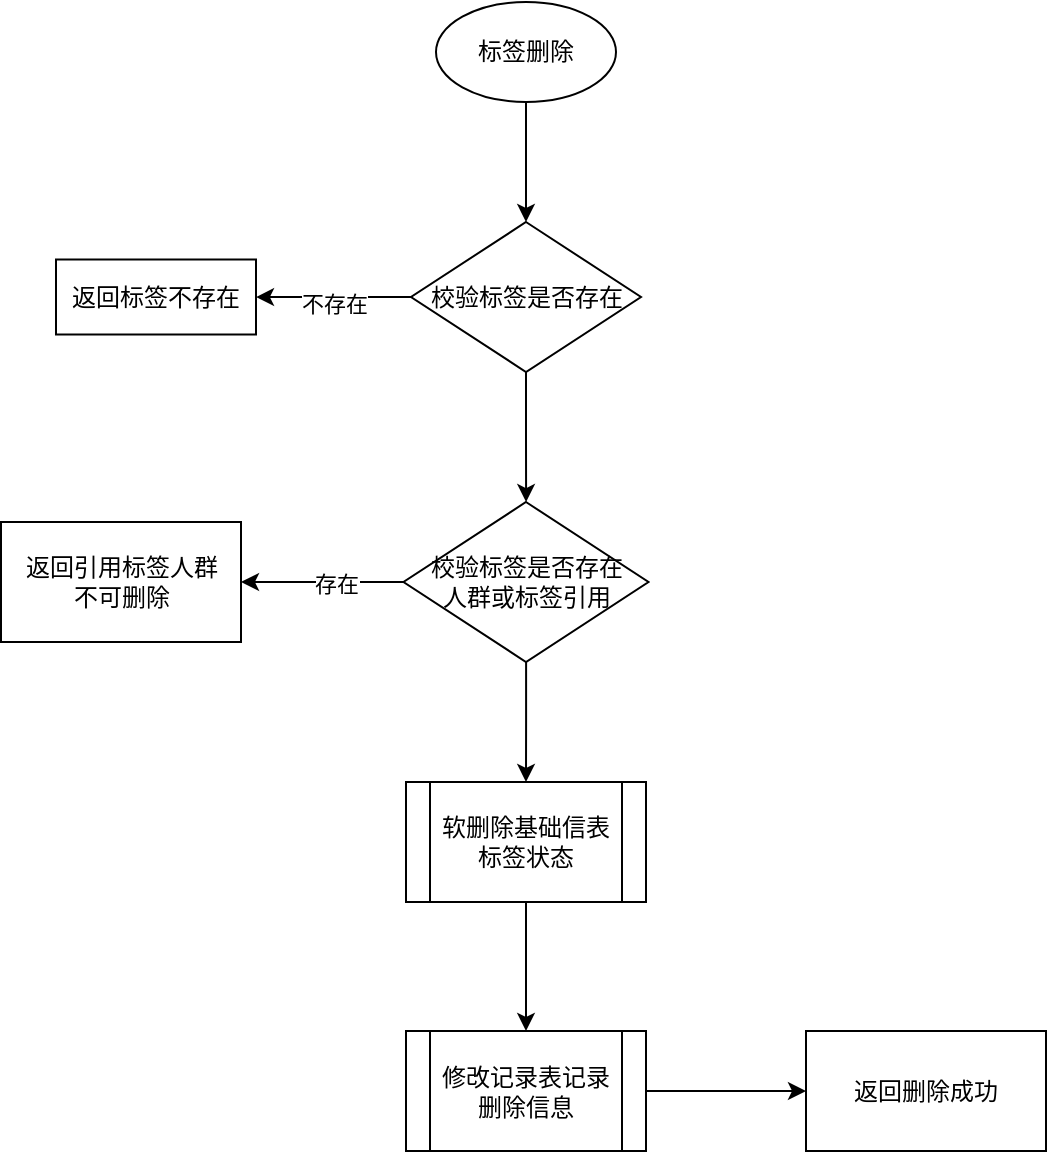 <mxfile version="24.7.17">
  <diagram name="第 1 页" id="vOJIu3CieS20mVWxzKMo">
    <mxGraphModel dx="1026" dy="650" grid="1" gridSize="10" guides="1" tooltips="1" connect="1" arrows="1" fold="1" page="1" pageScale="1" pageWidth="827" pageHeight="1169" math="0" shadow="0">
      <root>
        <mxCell id="0" />
        <mxCell id="1" parent="0" />
        <mxCell id="DSAUGas0H_0PV85itKCL-3" value="" style="edgeStyle=orthogonalEdgeStyle;rounded=0;orthogonalLoop=1;jettySize=auto;html=1;" edge="1" parent="1" source="DSAUGas0H_0PV85itKCL-1" target="DSAUGas0H_0PV85itKCL-2">
          <mxGeometry relative="1" as="geometry" />
        </mxCell>
        <mxCell id="DSAUGas0H_0PV85itKCL-1" value="标签删除" style="ellipse;whiteSpace=wrap;html=1;" vertex="1" parent="1">
          <mxGeometry x="300" y="70" width="90" height="50" as="geometry" />
        </mxCell>
        <mxCell id="DSAUGas0H_0PV85itKCL-5" value="" style="edgeStyle=orthogonalEdgeStyle;rounded=0;orthogonalLoop=1;jettySize=auto;html=1;" edge="1" parent="1" source="DSAUGas0H_0PV85itKCL-2" target="DSAUGas0H_0PV85itKCL-4">
          <mxGeometry relative="1" as="geometry" />
        </mxCell>
        <mxCell id="DSAUGas0H_0PV85itKCL-6" value="不存在" style="edgeLabel;html=1;align=center;verticalAlign=middle;resizable=0;points=[];" vertex="1" connectable="0" parent="DSAUGas0H_0PV85itKCL-5">
          <mxGeometry y="3" relative="1" as="geometry">
            <mxPoint as="offset" />
          </mxGeometry>
        </mxCell>
        <mxCell id="DSAUGas0H_0PV85itKCL-8" value="" style="edgeStyle=orthogonalEdgeStyle;rounded=0;orthogonalLoop=1;jettySize=auto;html=1;" edge="1" parent="1" source="DSAUGas0H_0PV85itKCL-2" target="DSAUGas0H_0PV85itKCL-7">
          <mxGeometry relative="1" as="geometry" />
        </mxCell>
        <mxCell id="DSAUGas0H_0PV85itKCL-2" value="校验标签是否存在" style="rhombus;whiteSpace=wrap;html=1;" vertex="1" parent="1">
          <mxGeometry x="287.5" y="180" width="115" height="75" as="geometry" />
        </mxCell>
        <mxCell id="DSAUGas0H_0PV85itKCL-4" value="返回标签不存在" style="whiteSpace=wrap;html=1;" vertex="1" parent="1">
          <mxGeometry x="110" y="198.75" width="100" height="37.5" as="geometry" />
        </mxCell>
        <mxCell id="DSAUGas0H_0PV85itKCL-10" value="" style="edgeStyle=orthogonalEdgeStyle;rounded=0;orthogonalLoop=1;jettySize=auto;html=1;" edge="1" parent="1" source="DSAUGas0H_0PV85itKCL-7" target="DSAUGas0H_0PV85itKCL-9">
          <mxGeometry relative="1" as="geometry" />
        </mxCell>
        <mxCell id="DSAUGas0H_0PV85itKCL-11" value="存在" style="edgeLabel;html=1;align=center;verticalAlign=middle;resizable=0;points=[];" vertex="1" connectable="0" parent="DSAUGas0H_0PV85itKCL-10">
          <mxGeometry x="-0.169" y="1" relative="1" as="geometry">
            <mxPoint as="offset" />
          </mxGeometry>
        </mxCell>
        <mxCell id="DSAUGas0H_0PV85itKCL-15" value="" style="edgeStyle=orthogonalEdgeStyle;rounded=0;orthogonalLoop=1;jettySize=auto;html=1;" edge="1" parent="1" source="DSAUGas0H_0PV85itKCL-7" target="DSAUGas0H_0PV85itKCL-14">
          <mxGeometry relative="1" as="geometry" />
        </mxCell>
        <mxCell id="DSAUGas0H_0PV85itKCL-7" value="校验标签是否存在&lt;div&gt;人群或标签引用&lt;/div&gt;" style="rhombus;whiteSpace=wrap;html=1;" vertex="1" parent="1">
          <mxGeometry x="283.75" y="320" width="122.5" height="80" as="geometry" />
        </mxCell>
        <mxCell id="DSAUGas0H_0PV85itKCL-9" value="返回引用标签人群&lt;div&gt;不可删除&lt;/div&gt;" style="whiteSpace=wrap;html=1;" vertex="1" parent="1">
          <mxGeometry x="82.5" y="330" width="120" height="60" as="geometry" />
        </mxCell>
        <mxCell id="DSAUGas0H_0PV85itKCL-17" value="" style="edgeStyle=orthogonalEdgeStyle;rounded=0;orthogonalLoop=1;jettySize=auto;html=1;" edge="1" parent="1" source="DSAUGas0H_0PV85itKCL-14" target="DSAUGas0H_0PV85itKCL-16">
          <mxGeometry relative="1" as="geometry" />
        </mxCell>
        <mxCell id="DSAUGas0H_0PV85itKCL-14" value="软删除基础信表&lt;div&gt;标签状态&lt;/div&gt;" style="shape=process;whiteSpace=wrap;html=1;backgroundOutline=1;" vertex="1" parent="1">
          <mxGeometry x="285" y="460" width="120" height="60" as="geometry" />
        </mxCell>
        <mxCell id="DSAUGas0H_0PV85itKCL-19" value="" style="edgeStyle=orthogonalEdgeStyle;rounded=0;orthogonalLoop=1;jettySize=auto;html=1;" edge="1" parent="1" source="DSAUGas0H_0PV85itKCL-16" target="DSAUGas0H_0PV85itKCL-18">
          <mxGeometry relative="1" as="geometry" />
        </mxCell>
        <mxCell id="DSAUGas0H_0PV85itKCL-16" value="修改记录表记录&lt;div&gt;删除信息&lt;/div&gt;" style="shape=process;whiteSpace=wrap;html=1;backgroundOutline=1;" vertex="1" parent="1">
          <mxGeometry x="285" y="584.5" width="120" height="60" as="geometry" />
        </mxCell>
        <mxCell id="DSAUGas0H_0PV85itKCL-18" value="返回删除成功" style="whiteSpace=wrap;html=1;" vertex="1" parent="1">
          <mxGeometry x="485" y="584.5" width="120" height="60" as="geometry" />
        </mxCell>
      </root>
    </mxGraphModel>
  </diagram>
</mxfile>
